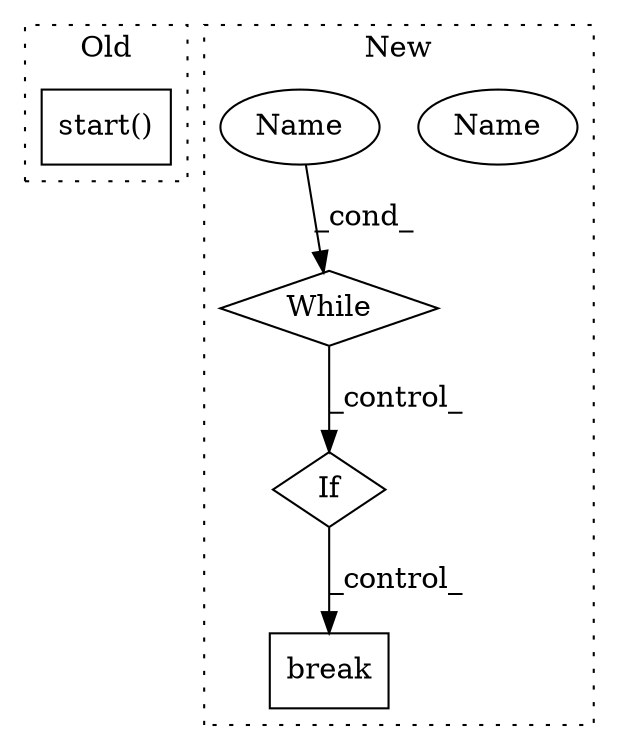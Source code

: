 digraph G {
subgraph cluster0 {
1 [label="start()" a="75" s="17830" l="24" shape="box"];
label = "Old";
style="dotted";
}
subgraph cluster1 {
2 [label="While" a="52" s="17994,18004" l="6,14" shape="diamond"];
3 [label="If" a="96" s="18018" l="3" shape="diamond"];
4 [label="break" a="94" s="18142" l="5" shape="box"];
5 [label="Name" a="87" s="18000" l="4" shape="ellipse"];
6 [label="Name" a="87" s="18000" l="4" shape="ellipse"];
label = "New";
style="dotted";
}
2 -> 3 [label="_control_"];
3 -> 4 [label="_control_"];
6 -> 2 [label="_cond_"];
}